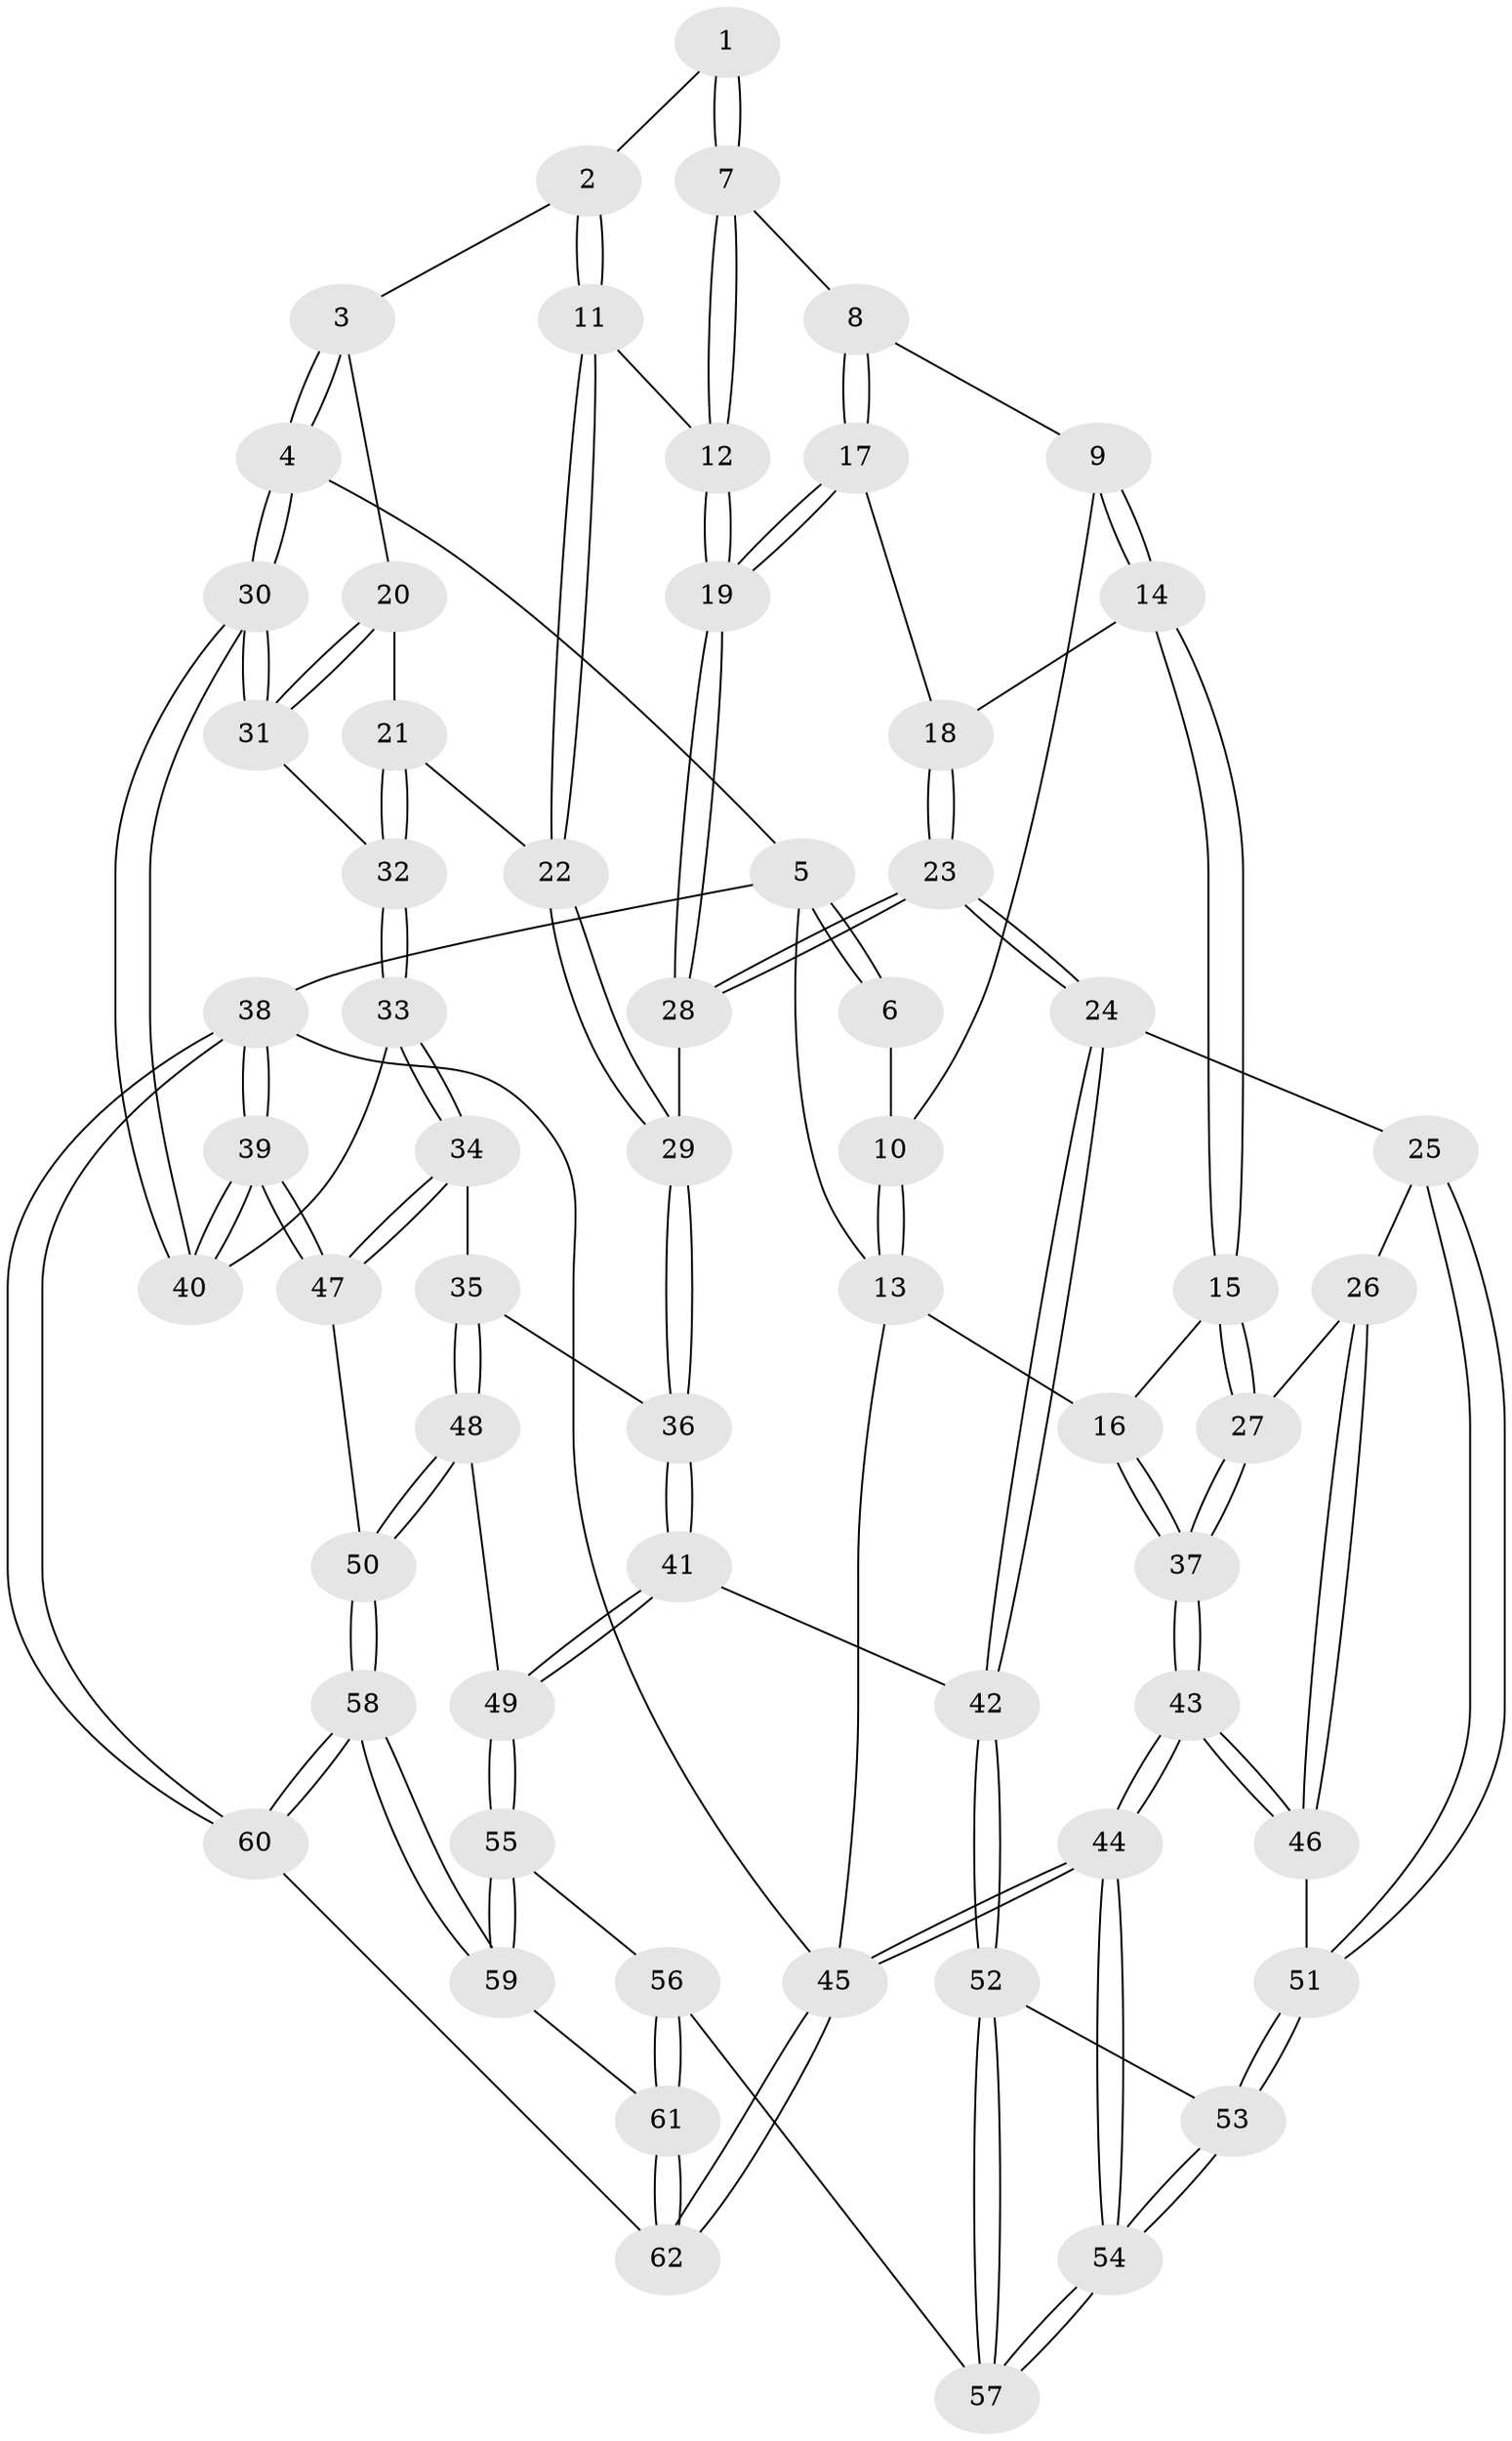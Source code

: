 // Generated by graph-tools (version 1.1) at 2025/17/03/09/25 04:17:00]
// undirected, 62 vertices, 152 edges
graph export_dot {
graph [start="1"]
  node [color=gray90,style=filled];
  1 [pos="+0.7250405317347025+0.07744476901873816"];
  2 [pos="+0.7500172007287995+0.09861132265443491"];
  3 [pos="+0.9044125334611135+0.1312084377369013"];
  4 [pos="+1+0"];
  5 [pos="+1+0"];
  6 [pos="+0.6790889873734421+0"];
  7 [pos="+0.6319609321357654+0.1441887509257979"];
  8 [pos="+0.5760308935073528+0.13552799576598307"];
  9 [pos="+0.3187887133071912+0"];
  10 [pos="+0.3186329207944208+0"];
  11 [pos="+0.7439158117753664+0.2709537501479386"];
  12 [pos="+0.6607605033055167+0.27107684962633055"];
  13 [pos="+0+0"];
  14 [pos="+0.3141548323561447+0.1339629988845589"];
  15 [pos="+0.2102353617913969+0.30752233971176485"];
  16 [pos="+0+0"];
  17 [pos="+0.5049225178203408+0.25709934843955634"];
  18 [pos="+0.33791787489226444+0.15245950179992965"];
  19 [pos="+0.5522428006457052+0.3524972139804842"];
  20 [pos="+0.8695437879749611+0.2665086966378215"];
  21 [pos="+0.8400433083320851+0.2896879860418163"];
  22 [pos="+0.7704003045541769+0.28651622494899265"];
  23 [pos="+0.4642447620662622+0.4551849310824893"];
  24 [pos="+0.40318532158487896+0.515114648246518"];
  25 [pos="+0.3764975329917658+0.5103558282888667"];
  26 [pos="+0.26855420478345177+0.46141473006897366"];
  27 [pos="+0.20770643422086577+0.4122467520754477"];
  28 [pos="+0.5443359013214122+0.39119863017918544"];
  29 [pos="+0.7079293332191392+0.47340719310728013"];
  30 [pos="+1+0.31207942926393506"];
  31 [pos="+1+0.32841895675516053"];
  32 [pos="+0.8739926077811964+0.458694913233773"];
  33 [pos="+0.8668268432847255+0.4905894394761229"];
  34 [pos="+0.8420293191364867+0.5361294575190128"];
  35 [pos="+0.8314482427708206+0.5371307252423968"];
  36 [pos="+0.7301447580310115+0.4996165982959324"];
  37 [pos="+0+0.5337227907809158"];
  38 [pos="+1+1"];
  39 [pos="+1+0.7534099090237503"];
  40 [pos="+1+0.40986998879852393"];
  41 [pos="+0.5503157789149911+0.6864049979804026"];
  42 [pos="+0.4233332640744667+0.5507668270229967"];
  43 [pos="+0+0.7121890156461234"];
  44 [pos="+0+1"];
  45 [pos="+0+1"];
  46 [pos="+0.15267459655507817+0.7042652226883657"];
  47 [pos="+0.9143268296897734+0.6041967392411051"];
  48 [pos="+0.7558201481339744+0.6614301074198421"];
  49 [pos="+0.5530967882050801+0.6940251718150482"];
  50 [pos="+0.7917076834338869+0.8459215963625122"];
  51 [pos="+0.23009886156883866+0.7459038628656545"];
  52 [pos="+0.3131130008992075+0.8253084069168684"];
  53 [pos="+0.2363620274661783+0.7562740847027618"];
  54 [pos="+0.01854225043054905+0.9699945702764938"];
  55 [pos="+0.5573645219945792+0.7685584532839371"];
  56 [pos="+0.3420572311056789+0.8794497676588602"];
  57 [pos="+0.3409391566137629+0.8787297433975966"];
  58 [pos="+0.7734830735870755+1"];
  59 [pos="+0.7664887018898847+0.9940749875725085"];
  60 [pos="+0.8660233523082513+1"];
  61 [pos="+0.355418963581219+0.9290971556389911"];
  62 [pos="+0.3667602734056687+1"];
  1 -- 2;
  1 -- 7;
  1 -- 7;
  2 -- 3;
  2 -- 11;
  2 -- 11;
  3 -- 4;
  3 -- 4;
  3 -- 20;
  4 -- 5;
  4 -- 30;
  4 -- 30;
  5 -- 6;
  5 -- 6;
  5 -- 13;
  5 -- 38;
  6 -- 10;
  7 -- 8;
  7 -- 12;
  7 -- 12;
  8 -- 9;
  8 -- 17;
  8 -- 17;
  9 -- 10;
  9 -- 14;
  9 -- 14;
  10 -- 13;
  10 -- 13;
  11 -- 12;
  11 -- 22;
  11 -- 22;
  12 -- 19;
  12 -- 19;
  13 -- 16;
  13 -- 45;
  14 -- 15;
  14 -- 15;
  14 -- 18;
  15 -- 16;
  15 -- 27;
  15 -- 27;
  16 -- 37;
  16 -- 37;
  17 -- 18;
  17 -- 19;
  17 -- 19;
  18 -- 23;
  18 -- 23;
  19 -- 28;
  19 -- 28;
  20 -- 21;
  20 -- 31;
  20 -- 31;
  21 -- 22;
  21 -- 32;
  21 -- 32;
  22 -- 29;
  22 -- 29;
  23 -- 24;
  23 -- 24;
  23 -- 28;
  23 -- 28;
  24 -- 25;
  24 -- 42;
  24 -- 42;
  25 -- 26;
  25 -- 51;
  25 -- 51;
  26 -- 27;
  26 -- 46;
  26 -- 46;
  27 -- 37;
  27 -- 37;
  28 -- 29;
  29 -- 36;
  29 -- 36;
  30 -- 31;
  30 -- 31;
  30 -- 40;
  30 -- 40;
  31 -- 32;
  32 -- 33;
  32 -- 33;
  33 -- 34;
  33 -- 34;
  33 -- 40;
  34 -- 35;
  34 -- 47;
  34 -- 47;
  35 -- 36;
  35 -- 48;
  35 -- 48;
  36 -- 41;
  36 -- 41;
  37 -- 43;
  37 -- 43;
  38 -- 39;
  38 -- 39;
  38 -- 60;
  38 -- 60;
  38 -- 45;
  39 -- 40;
  39 -- 40;
  39 -- 47;
  39 -- 47;
  41 -- 42;
  41 -- 49;
  41 -- 49;
  42 -- 52;
  42 -- 52;
  43 -- 44;
  43 -- 44;
  43 -- 46;
  43 -- 46;
  44 -- 45;
  44 -- 45;
  44 -- 54;
  44 -- 54;
  45 -- 62;
  45 -- 62;
  46 -- 51;
  47 -- 50;
  48 -- 49;
  48 -- 50;
  48 -- 50;
  49 -- 55;
  49 -- 55;
  50 -- 58;
  50 -- 58;
  51 -- 53;
  51 -- 53;
  52 -- 53;
  52 -- 57;
  52 -- 57;
  53 -- 54;
  53 -- 54;
  54 -- 57;
  54 -- 57;
  55 -- 56;
  55 -- 59;
  55 -- 59;
  56 -- 57;
  56 -- 61;
  56 -- 61;
  58 -- 59;
  58 -- 59;
  58 -- 60;
  58 -- 60;
  59 -- 61;
  60 -- 62;
  61 -- 62;
  61 -- 62;
}

